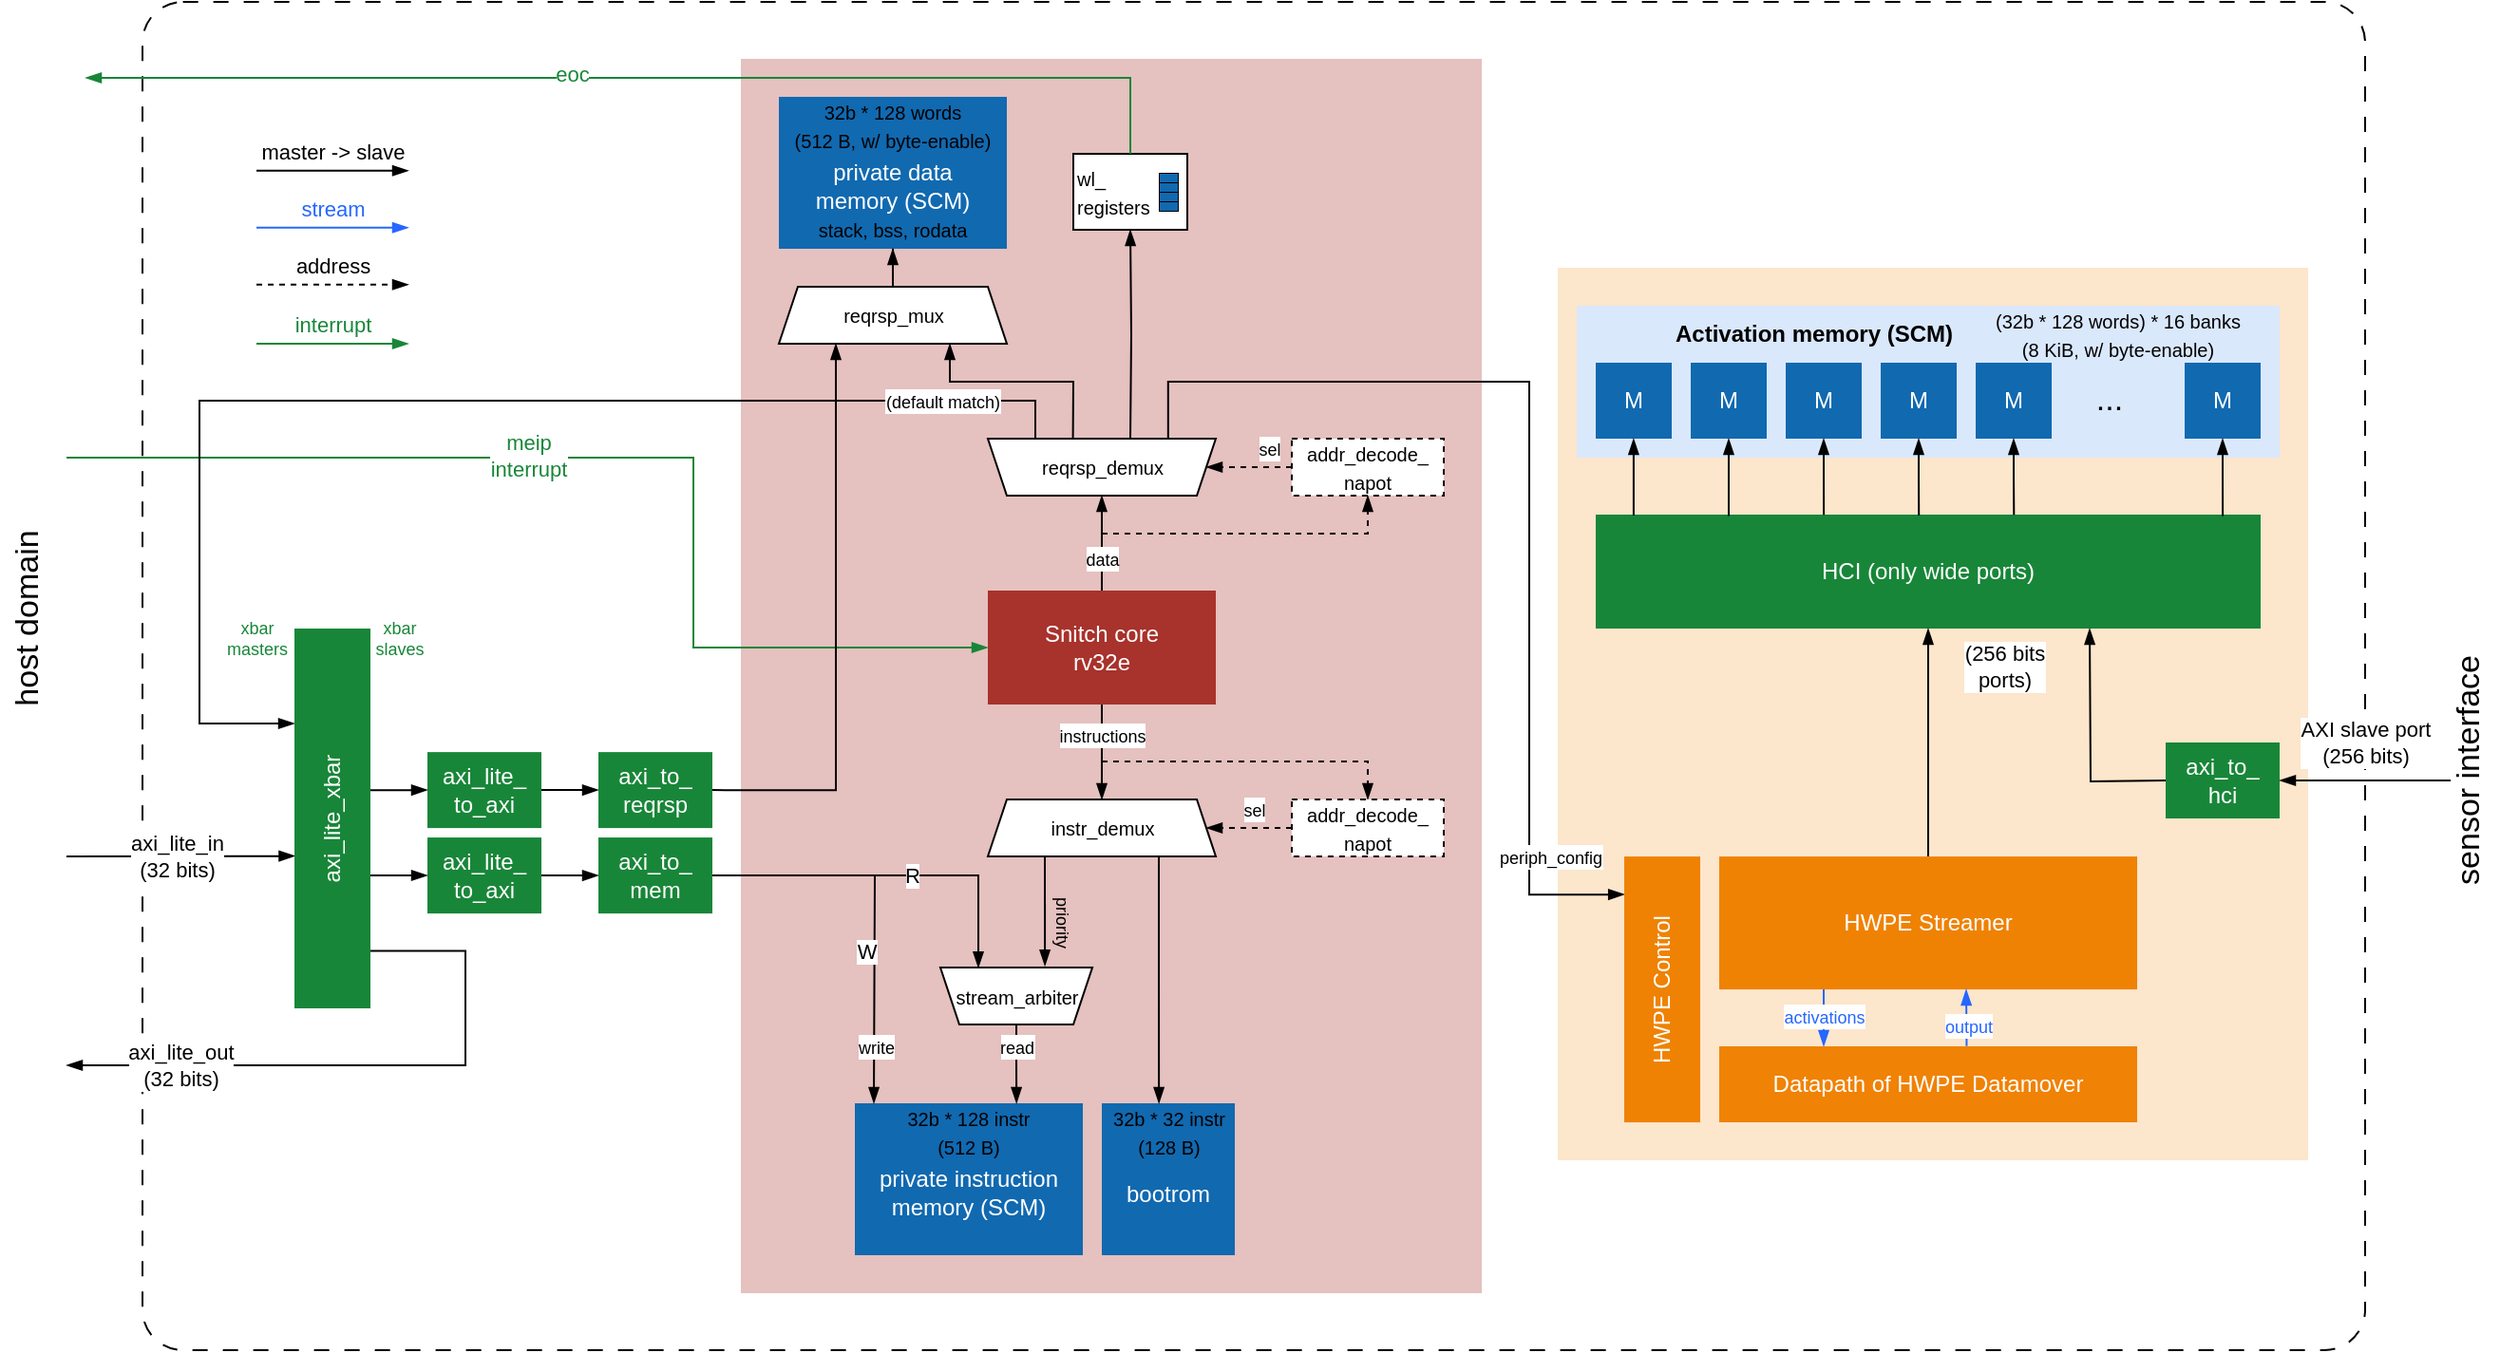 <mxfile version="28.0.4">
  <diagram name="Page-1" id="-BxDXVa0oiP0clm6px1E">
    <mxGraphModel dx="1385" dy="-248" grid="1" gridSize="10" guides="1" tooltips="1" connect="1" arrows="1" fold="1" page="1" pageScale="1.4" pageWidth="1200" pageHeight="800" math="0" shadow="0">
      <root>
        <mxCell id="0" />
        <mxCell id="1" parent="0" />
        <mxCell id="RkqrWDkWFJJF96g4KE5B-1" value="" style="rounded=1;whiteSpace=wrap;html=1;fillColor=none;arcSize=3;dashed=1;dashPattern=8 8;strokeColor=default;" parent="1" vertex="1">
          <mxGeometry x="240" y="1190" width="1170" height="710" as="geometry" />
        </mxCell>
        <mxCell id="RkqrWDkWFJJF96g4KE5B-2" value="" style="rounded=0;whiteSpace=wrap;html=1;fillColor=light-dark(#ef8203, #AB5300);strokeColor=none;fontColor=light-dark(#2567ff, #ededed);fillOpacity=20;" parent="1" vertex="1">
          <mxGeometry x="985" y="1330" width="395" height="470" as="geometry" />
        </mxCell>
        <mxCell id="RkqrWDkWFJJF96g4KE5B-3" value="" style="rounded=0;whiteSpace=wrap;html=1;strokeColor=none;fillColor=light-dark(#a8322c, #512d2b);fillOpacity=30;" parent="1" vertex="1">
          <mxGeometry x="555" y="1220" width="390" height="650" as="geometry" />
        </mxCell>
        <mxCell id="RkqrWDkWFJJF96g4KE5B-4" value="" style="rounded=0;whiteSpace=wrap;html=1;shadow=0;strokeColor=none;fillColor=#dae8fc;" parent="1" vertex="1">
          <mxGeometry x="995" y="1350" width="370" height="80" as="geometry" />
        </mxCell>
        <mxCell id="RkqrWDkWFJJF96g4KE5B-5" value="&lt;div&gt;&lt;span style=&quot;background-color: transparent; color: light-dark(rgb(255, 255, 255), rgb(18, 18, 18));&quot;&gt;HCI (only wide ports)&lt;/span&gt;&lt;/div&gt;" style="rounded=0;whiteSpace=wrap;html=1;points=[[0,0,0,0,0],[0,0.25,0,0,0],[0,0.5,0,0,0],[0,0.75,0,0,0],[0,1,0,0,0],[0.06,0,0,0,0],[0.06,1,0,0,0],[0.13,0,0,0,0],[0.13,1,0,0,0],[0.19,0,0,0,0],[0.19,1,0,0,0],[0.25,0,0,0,0],[0.25,1,0,0,0],[0.31,0,0,0,0],[0.31,1,0,0,0],[0.38,0,0,0,0],[0.38,1,0,0,0],[0.44,0,0,0,0],[0.44,1,0,0,0],[0.5,0,0,0,0],[0.5,1,0,0,0],[0.56,0,0,0,0],[0.56,1,0,0,0],[0.63,0,0,0,0],[0.63,1,0,0,0],[0.69,0,0,0,0],[0.69,1,0,0,0],[0.75,0,0,0,0],[0.75,1,0,0,0],[0.81,0,0,0,0],[0.81,1,0,0,0],[0.88,0,0,0,0],[0.88,1,0,0,0],[0.94,0,0,0,0],[0.94,1,0,0,0],[1,0,0,0,0],[1,0.25,0,0,0],[1,0.5,0,0,0],[1,0.75,0,0,0],[1,1,0,0,0]];fillColor=#188638;strokeColor=none;fontColor=#ffffff;fontStyle=0;fontSize=12;fontFamily=Helvetica;" parent="1" vertex="1">
          <mxGeometry x="1005" y="1460" width="350" height="60" as="geometry" />
        </mxCell>
        <mxCell id="RkqrWDkWFJJF96g4KE5B-6" value="M" style="rounded=0;whiteSpace=wrap;html=1;fillColor=#1169b0;strokeColor=none;fontColor=#ffffff;" parent="1" vertex="1">
          <mxGeometry x="1005" y="1380" width="40" height="40" as="geometry" />
        </mxCell>
        <mxCell id="RkqrWDkWFJJF96g4KE5B-7" style="edgeStyle=orthogonalEdgeStyle;rounded=0;orthogonalLoop=1;jettySize=auto;html=1;startArrow=blockThin;startFill=1;endArrow=none;entryX=0.057;entryY=0.006;entryDx=0;entryDy=0;entryPerimeter=0;" parent="1" source="RkqrWDkWFJJF96g4KE5B-6" target="RkqrWDkWFJJF96g4KE5B-5" edge="1">
          <mxGeometry relative="1" as="geometry">
            <mxPoint x="1024.9" y="1465" as="sourcePoint" />
            <mxPoint x="1035" y="1490" as="targetPoint" />
          </mxGeometry>
        </mxCell>
        <mxCell id="RkqrWDkWFJJF96g4KE5B-8" value="&lt;font style=&quot;font-size: 17px;&quot;&gt;...&lt;/font&gt;" style="text;html=1;align=center;verticalAlign=middle;resizable=0;points=[];autosize=1;strokeColor=none;fillColor=none;strokeWidth=1;" parent="1" vertex="1">
          <mxGeometry x="1255" y="1385" width="40" height="30" as="geometry" />
        </mxCell>
        <mxCell id="RkqrWDkWFJJF96g4KE5B-9" value="M" style="rounded=0;whiteSpace=wrap;html=1;fillColor=#1169b0;strokeColor=none;fontColor=#ffffff;" parent="1" vertex="1">
          <mxGeometry x="1055" y="1380" width="40" height="40" as="geometry" />
        </mxCell>
        <mxCell id="RkqrWDkWFJJF96g4KE5B-10" style="edgeStyle=orthogonalEdgeStyle;rounded=0;orthogonalLoop=1;jettySize=auto;html=1;startArrow=blockThin;startFill=1;endArrow=none;entryX=0.2;entryY=0.012;entryDx=0;entryDy=0;entryPerimeter=0;exitX=0.5;exitY=1;exitDx=0;exitDy=0;" parent="1" source="RkqrWDkWFJJF96g4KE5B-9" target="RkqrWDkWFJJF96g4KE5B-5" edge="1">
          <mxGeometry relative="1" as="geometry">
            <mxPoint x="1095" y="1480" as="sourcePoint" />
            <mxPoint x="1075" y="1500" as="targetPoint" />
          </mxGeometry>
        </mxCell>
        <mxCell id="RkqrWDkWFJJF96g4KE5B-11" value="M" style="rounded=0;whiteSpace=wrap;html=1;fillColor=#1169b0;strokeColor=none;fontColor=#ffffff;" parent="1" vertex="1">
          <mxGeometry x="1105" y="1380" width="40" height="40" as="geometry" />
        </mxCell>
        <mxCell id="RkqrWDkWFJJF96g4KE5B-12" style="edgeStyle=orthogonalEdgeStyle;rounded=0;orthogonalLoop=1;jettySize=auto;html=1;startArrow=blockThin;startFill=1;endArrow=none;entryX=0.343;entryY=0.003;entryDx=0;entryDy=0;entryPerimeter=0;" parent="1" source="RkqrWDkWFJJF96g4KE5B-11" target="RkqrWDkWFJJF96g4KE5B-5" edge="1">
          <mxGeometry relative="1" as="geometry">
            <mxPoint x="1124.9" y="1465" as="sourcePoint" />
            <mxPoint x="1125" y="1500" as="targetPoint" />
          </mxGeometry>
        </mxCell>
        <mxCell id="RkqrWDkWFJJF96g4KE5B-13" value="M" style="rounded=0;whiteSpace=wrap;html=1;fillColor=#1169b0;strokeColor=none;fontColor=#ffffff;" parent="1" vertex="1">
          <mxGeometry x="1155" y="1380" width="40" height="40" as="geometry" />
        </mxCell>
        <mxCell id="RkqrWDkWFJJF96g4KE5B-14" style="edgeStyle=orthogonalEdgeStyle;rounded=0;orthogonalLoop=1;jettySize=auto;html=1;startArrow=blockThin;startFill=1;endArrow=none;exitX=0.5;exitY=1;exitDx=0;exitDy=0;entryX=0.486;entryY=0.006;entryDx=0;entryDy=0;entryPerimeter=0;" parent="1" source="RkqrWDkWFJJF96g4KE5B-13" target="RkqrWDkWFJJF96g4KE5B-5" edge="1">
          <mxGeometry relative="1" as="geometry">
            <mxPoint x="1195" y="1480" as="sourcePoint" />
            <mxPoint x="1185" y="1490" as="targetPoint" />
          </mxGeometry>
        </mxCell>
        <mxCell id="RkqrWDkWFJJF96g4KE5B-15" value="M" style="rounded=0;whiteSpace=wrap;html=1;fillColor=#1169b0;strokeColor=none;fontColor=#ffffff;" parent="1" vertex="1">
          <mxGeometry x="1205" y="1380" width="40" height="40" as="geometry" />
        </mxCell>
        <mxCell id="RkqrWDkWFJJF96g4KE5B-16" style="edgeStyle=orthogonalEdgeStyle;rounded=0;orthogonalLoop=1;jettySize=auto;html=1;startArrow=blockThin;startFill=1;endArrow=none;entryX=0.629;entryY=0.002;entryDx=0;entryDy=0;entryPerimeter=0;" parent="1" source="RkqrWDkWFJJF96g4KE5B-15" target="RkqrWDkWFJJF96g4KE5B-5" edge="1">
          <mxGeometry relative="1" as="geometry">
            <mxPoint x="1224.9" y="1465" as="sourcePoint" />
            <mxPoint x="1225" y="1500" as="targetPoint" />
          </mxGeometry>
        </mxCell>
        <mxCell id="RkqrWDkWFJJF96g4KE5B-17" value="M" style="rounded=0;whiteSpace=wrap;html=1;fillColor=#1169b0;strokeColor=none;fontColor=#ffffff;" parent="1" vertex="1">
          <mxGeometry x="1315" y="1380" width="40" height="40" as="geometry" />
        </mxCell>
        <mxCell id="RkqrWDkWFJJF96g4KE5B-18" style="edgeStyle=orthogonalEdgeStyle;rounded=0;orthogonalLoop=1;jettySize=auto;html=1;startArrow=blockThin;startFill=1;endArrow=none;entryX=0.943;entryY=0.012;entryDx=0;entryDy=0;entryPerimeter=0;" parent="1" source="RkqrWDkWFJJF96g4KE5B-17" target="RkqrWDkWFJJF96g4KE5B-5" edge="1">
          <mxGeometry relative="1" as="geometry">
            <mxPoint x="1334.9" y="1465" as="sourcePoint" />
            <mxPoint x="1335" y="1500" as="targetPoint" />
          </mxGeometry>
        </mxCell>
        <mxCell id="RkqrWDkWFJJF96g4KE5B-19" value="" style="group;fillColor=none;" parent="1" connectable="0" vertex="1">
          <mxGeometry x="685" y="1500" width="120" height="60" as="geometry" />
        </mxCell>
        <mxCell id="RkqrWDkWFJJF96g4KE5B-22" value="&lt;div&gt;Snitch core&lt;/div&gt;&lt;div&gt;rv32e&lt;/div&gt;" style="rounded=0;whiteSpace=wrap;html=1;fillColor=#a8322c;strokeColor=none;fontColor=#ffffff;" parent="RkqrWDkWFJJF96g4KE5B-19" vertex="1">
          <mxGeometry width="120" height="60" as="geometry" />
        </mxCell>
        <mxCell id="RkqrWDkWFJJF96g4KE5B-21" style="edgeStyle=orthogonalEdgeStyle;rounded=0;orthogonalLoop=1;jettySize=auto;html=1;exitX=0;exitY=0.5;exitDx=0;exitDy=0;endArrow=none;startFill=1;startArrow=blockThin;strokeColor=light-dark(#188638, #ededed);" parent="RkqrWDkWFJJF96g4KE5B-19" edge="1">
          <mxGeometry relative="1" as="geometry">
            <mxPoint x="-485" y="-70" as="targetPoint" />
            <Array as="points">
              <mxPoint x="-155" y="30" />
              <mxPoint x="-155" y="-70" />
            </Array>
            <mxPoint y="30" as="sourcePoint" />
          </mxGeometry>
        </mxCell>
        <mxCell id="RkqrWDkWFJJF96g4KE5B-23" value="" style="endArrow=blockThin;html=1;rounded=0;endFill=1;entryX=0.5;entryY=1;entryDx=0;entryDy=0;dashed=1;" parent="1" target="RkqrWDkWFJJF96g4KE5B-81" edge="1">
          <mxGeometry x="-1" y="10" width="50" height="50" relative="1" as="geometry">
            <mxPoint x="745" y="1470" as="sourcePoint" />
            <mxPoint x="605" y="1450" as="targetPoint" />
            <Array as="points">
              <mxPoint x="745" y="1470" />
              <mxPoint x="885" y="1470" />
            </Array>
            <mxPoint as="offset" />
          </mxGeometry>
        </mxCell>
        <mxCell id="RkqrWDkWFJJF96g4KE5B-24" style="edgeStyle=orthogonalEdgeStyle;rounded=0;orthogonalLoop=1;jettySize=auto;html=1;exitX=0.627;exitY=0.986;exitDx=0;exitDy=0;endArrow=blockThin;endFill=1;entryX=0.75;entryY=1;entryDx=0;entryDy=0;exitPerimeter=0;" parent="1" source="RkqrWDkWFJJF96g4KE5B-35" target="RkqrWDkWFJJF96g4KE5B-118" edge="1">
          <mxGeometry relative="1" as="geometry">
            <mxPoint x="635" y="1350" as="targetPoint" />
            <mxPoint x="715" y="1420" as="sourcePoint" />
            <Array as="points">
              <mxPoint x="730" y="1419" />
              <mxPoint x="730" y="1390" />
              <mxPoint x="665" y="1390" />
            </Array>
          </mxGeometry>
        </mxCell>
        <mxCell id="RkqrWDkWFJJF96g4KE5B-25" value="" style="group;fillColor=#FFFFFF;strokeColor=none;align=left;" parent="1" connectable="0" vertex="1">
          <mxGeometry x="730" y="1270" width="60" height="40" as="geometry" />
        </mxCell>
        <mxCell id="RkqrWDkWFJJF96g4KE5B-26" value="&lt;font color=&quot;#000000&quot;&gt;&lt;span style=&quot;font-size: 10px;&quot;&gt;wl_&lt;/span&gt;&lt;/font&gt;&lt;div&gt;&lt;font color=&quot;#000000&quot;&gt;&lt;span style=&quot;font-size: 10px;&quot;&gt;registers&lt;/span&gt;&lt;/font&gt;&lt;/div&gt;" style="rounded=0;whiteSpace=wrap;html=1;fillColor=#FFFFFF;strokeColor=default;fontColor=#ffffff;align=left;" parent="RkqrWDkWFJJF96g4KE5B-25" vertex="1">
          <mxGeometry width="60" height="40" as="geometry" />
        </mxCell>
        <mxCell id="RkqrWDkWFJJF96g4KE5B-27" value="" style="group;spacing=2;strokeWidth=0.5;fillColor=#1169B0;" parent="RkqrWDkWFJJF96g4KE5B-25" vertex="1" connectable="0">
          <mxGeometry x="45" y="10" width="10" height="20" as="geometry" />
        </mxCell>
        <mxCell id="RkqrWDkWFJJF96g4KE5B-28" value="" style="rounded=0;whiteSpace=wrap;html=1;spacing=2;strokeWidth=0.5;fillColor=#1169B0;" parent="RkqrWDkWFJJF96g4KE5B-27" vertex="1">
          <mxGeometry width="10" height="5" as="geometry" />
        </mxCell>
        <mxCell id="RkqrWDkWFJJF96g4KE5B-29" value="" style="rounded=0;whiteSpace=wrap;html=1;spacing=2;strokeWidth=0.5;fillColor=#1169B0;" parent="RkqrWDkWFJJF96g4KE5B-27" vertex="1">
          <mxGeometry y="5" width="10" height="5" as="geometry" />
        </mxCell>
        <mxCell id="RkqrWDkWFJJF96g4KE5B-30" value="" style="rounded=0;whiteSpace=wrap;html=1;spacing=2;strokeWidth=0.5;fillColor=#1169B0;" parent="RkqrWDkWFJJF96g4KE5B-27" vertex="1">
          <mxGeometry y="10" width="10" height="5" as="geometry" />
        </mxCell>
        <mxCell id="RkqrWDkWFJJF96g4KE5B-31" value="" style="rounded=0;whiteSpace=wrap;html=1;spacing=2;strokeWidth=0.5;fillColor=#1169B0;" parent="RkqrWDkWFJJF96g4KE5B-27" vertex="1">
          <mxGeometry y="15" width="10" height="5" as="geometry" />
        </mxCell>
        <mxCell id="RkqrWDkWFJJF96g4KE5B-32" style="edgeStyle=orthogonalEdgeStyle;rounded=0;orthogonalLoop=1;jettySize=auto;html=1;entryX=0.5;entryY=1;entryDx=0;entryDy=0;endArrow=blockThin;endFill=1;" parent="1" target="RkqrWDkWFJJF96g4KE5B-26" edge="1">
          <mxGeometry relative="1" as="geometry">
            <mxPoint x="760" y="1420.0" as="sourcePoint" />
          </mxGeometry>
        </mxCell>
        <mxCell id="RkqrWDkWFJJF96g4KE5B-33" style="edgeStyle=orthogonalEdgeStyle;rounded=0;orthogonalLoop=1;jettySize=auto;html=1;exitX=0.209;exitY=0.998;exitDx=0;exitDy=0;entryX=0.857;entryY=0.002;entryDx=0;entryDy=0;endArrow=blockThin;endFill=1;entryPerimeter=0;exitPerimeter=0;" parent="1" source="RkqrWDkWFJJF96g4KE5B-35" target="RkqrWDkWFJJF96g4KE5B-94" edge="1">
          <mxGeometry relative="1" as="geometry">
            <mxPoint x="1115" y="1500" as="targetPoint" />
            <Array as="points">
              <mxPoint x="780" y="1390" />
              <mxPoint x="970" y="1390" />
              <mxPoint x="970" y="1660" />
            </Array>
          </mxGeometry>
        </mxCell>
        <mxCell id="RkqrWDkWFJJF96g4KE5B-34" value="&lt;font style=&quot;font-size: 9px;&quot;&gt;periph_config&lt;/font&gt;" style="edgeLabel;html=1;align=center;verticalAlign=middle;resizable=0;points=[];" parent="RkqrWDkWFJJF96g4KE5B-33" vertex="1" connectable="0">
          <mxGeometry x="0.862" y="1" relative="1" as="geometry">
            <mxPoint x="-2" y="-19" as="offset" />
          </mxGeometry>
        </mxCell>
        <mxCell id="MsWEiLdA7TY0gDuuHCdy-5" style="edgeStyle=orthogonalEdgeStyle;rounded=0;orthogonalLoop=1;jettySize=auto;html=1;exitX=0.75;exitY=1;exitDx=0;exitDy=0;entryX=0.75;entryY=0;entryDx=0;entryDy=0;entryPerimeter=0;endArrow=blockThin;endFill=1;" parent="1" source="RkqrWDkWFJJF96g4KE5B-35" target="RkqrWDkWFJJF96g4KE5B-49" edge="1">
          <mxGeometry relative="1" as="geometry">
            <Array as="points">
              <mxPoint x="710" y="1420" />
              <mxPoint x="710" y="1400" />
              <mxPoint x="270" y="1400" />
              <mxPoint x="270" y="1570" />
            </Array>
          </mxGeometry>
        </mxCell>
        <mxCell id="MsWEiLdA7TY0gDuuHCdy-7" value="&lt;font style=&quot;font-size: 9px;&quot;&gt;(default match)&lt;/font&gt;" style="edgeLabel;html=1;align=center;verticalAlign=middle;resizable=0;points=[];" parent="MsWEiLdA7TY0gDuuHCdy-5" vertex="1" connectable="0">
          <mxGeometry x="-0.373" relative="1" as="geometry">
            <mxPoint x="140" as="offset" />
          </mxGeometry>
        </mxCell>
        <mxCell id="RkqrWDkWFJJF96g4KE5B-35" value="" style="shape=trapezoid;perimeter=trapezoidPerimeter;whiteSpace=wrap;html=1;fixedSize=1;size=10;rotation=-180;" parent="1" vertex="1">
          <mxGeometry x="685" y="1420" width="120" height="30" as="geometry" />
        </mxCell>
        <mxCell id="RkqrWDkWFJJF96g4KE5B-36" value="&lt;div style=&quot;line-height: 60%;&quot;&gt;&lt;font style=&quot;font-size: 10px;&quot;&gt;reqrsp_demux&lt;/font&gt;&lt;/div&gt;" style="text;html=1;align=center;verticalAlign=middle;resizable=0;points=[];autosize=1;strokeColor=none;fillColor=none;" parent="1" vertex="1">
          <mxGeometry x="700" y="1425" width="90" height="20" as="geometry" />
        </mxCell>
        <mxCell id="RkqrWDkWFJJF96g4KE5B-37" value="" style="endArrow=blockThin;html=1;rounded=0;endFill=1;entryX=0.5;entryY=0;entryDx=0;entryDy=0;dashed=1;" parent="1" edge="1">
          <mxGeometry width="50" height="50" relative="1" as="geometry">
            <mxPoint x="745" y="1590" as="sourcePoint" />
            <mxPoint x="885" y="1610" as="targetPoint" />
            <Array as="points">
              <mxPoint x="885" y="1590" />
            </Array>
          </mxGeometry>
        </mxCell>
        <mxCell id="RkqrWDkWFJJF96g4KE5B-38" value="" style="shape=trapezoid;perimeter=trapezoidPerimeter;whiteSpace=wrap;html=1;fixedSize=1;size=10;rotation=0;" parent="1" vertex="1">
          <mxGeometry x="685" y="1610" width="120" height="30" as="geometry" />
        </mxCell>
        <mxCell id="RkqrWDkWFJJF96g4KE5B-39" value="&lt;div style=&quot;line-height: 60%;&quot;&gt;&lt;font style=&quot;font-size: 10px;&quot;&gt;instr_demux&lt;/font&gt;&lt;/div&gt;" style="text;html=1;align=center;verticalAlign=middle;resizable=0;points=[];autosize=1;strokeColor=none;fillColor=none;" parent="1" vertex="1">
          <mxGeometry x="705" y="1615" width="80" height="20" as="geometry" />
        </mxCell>
        <mxCell id="RkqrWDkWFJJF96g4KE5B-40" style="edgeStyle=orthogonalEdgeStyle;rounded=0;orthogonalLoop=1;jettySize=auto;html=1;endArrow=blockThin;endFill=1;entryX=0.5;entryY=0;entryDx=0;entryDy=0;" parent="1" source="RkqrWDkWFJJF96g4KE5B-22" target="RkqrWDkWFJJF96g4KE5B-38" edge="1">
          <mxGeometry relative="1" as="geometry">
            <mxPoint x="745" y="1600" as="targetPoint" />
          </mxGeometry>
        </mxCell>
        <mxCell id="RkqrWDkWFJJF96g4KE5B-41" value="&lt;font style=&quot;font-size: 9px;&quot;&gt;instructions&lt;/font&gt;" style="edgeLabel;html=1;align=center;verticalAlign=middle;resizable=0;points=[];" parent="RkqrWDkWFJJF96g4KE5B-40" vertex="1" connectable="0">
          <mxGeometry x="0.114" relative="1" as="geometry">
            <mxPoint y="-12" as="offset" />
          </mxGeometry>
        </mxCell>
        <mxCell id="RkqrWDkWFJJF96g4KE5B-42" value="&lt;b&gt;Activation memory (SCM)&lt;/b&gt;" style="text;html=1;align=center;verticalAlign=middle;whiteSpace=wrap;rounded=0;" parent="1" vertex="1">
          <mxGeometry x="995" y="1350" width="250" height="30" as="geometry" />
        </mxCell>
        <mxCell id="RkqrWDkWFJJF96g4KE5B-43" value="" style="group" parent="1" vertex="1" connectable="0">
          <mxGeometry x="735" y="1780" width="90" height="70" as="geometry" />
        </mxCell>
        <mxCell id="RkqrWDkWFJJF96g4KE5B-44" value="&lt;br&gt;bootrom" style="rounded=0;whiteSpace=wrap;html=1;fillColor=#1169b0;strokeColor=none;fontColor=#ffffff;" parent="RkqrWDkWFJJF96g4KE5B-43" vertex="1">
          <mxGeometry x="10" y="-10" width="70" height="80" as="geometry" />
        </mxCell>
        <mxCell id="RkqrWDkWFJJF96g4KE5B-45" value="&lt;div&gt;&lt;br&gt;&lt;/div&gt;private instruction memory (SCM)" style="rounded=0;whiteSpace=wrap;html=1;fillColor=#1169b0;strokeColor=none;fontColor=#ffffff;" parent="1" vertex="1">
          <mxGeometry x="615" y="1770" width="120" height="80" as="geometry" />
        </mxCell>
        <mxCell id="RkqrWDkWFJJF96g4KE5B-46" style="edgeStyle=orthogonalEdgeStyle;rounded=0;orthogonalLoop=1;jettySize=auto;html=1;exitX=0.151;exitY=0.991;exitDx=0;exitDy=0;exitPerimeter=0;endArrow=blockThin;endFill=1;" parent="1" source="RkqrWDkWFJJF96g4KE5B-49" edge="1">
          <mxGeometry relative="1" as="geometry">
            <mxPoint x="200" y="1750" as="targetPoint" />
            <Array as="points">
              <mxPoint x="410" y="1690" />
              <mxPoint x="410" y="1750" />
            </Array>
          </mxGeometry>
        </mxCell>
        <mxCell id="RkqrWDkWFJJF96g4KE5B-47" value="axi_lite_out&lt;div&gt;(32 bits)&lt;/div&gt;" style="edgeLabel;html=1;align=center;verticalAlign=middle;resizable=0;points=[];" parent="RkqrWDkWFJJF96g4KE5B-46" vertex="1" connectable="0">
          <mxGeometry x="0.8" relative="1" as="geometry">
            <mxPoint x="28" as="offset" />
          </mxGeometry>
        </mxCell>
        <mxCell id="RkqrWDkWFJJF96g4KE5B-50" value="axi_lite_&lt;div&gt;to_axi&lt;/div&gt;" style="rounded=0;whiteSpace=wrap;html=1;points=[[0,0,0,0,0],[0,0.25,0,0,0],[0,0.5,0,0,0],[0,0.75,0,0,0],[0,1,0,0,0],[0.06,0,0,0,0],[0.06,1,0,0,0],[0.13,0,0,0,0],[0.13,1,0,0,0],[0.19,0,0,0,0],[0.19,1,0,0,0],[0.25,0,0,0,0],[0.25,1,0,0,0],[0.31,0,0,0,0],[0.31,1,0,0,0],[0.38,0,0,0,0],[0.38,1,0,0,0],[0.44,0,0,0,0],[0.44,1,0,0,0],[0.5,0,0,0,0],[0.5,1,0,0,0],[0.56,0,0,0,0],[0.56,1,0,0,0],[0.63,0,0,0,0],[0.63,1,0,0,0],[0.69,0,0,0,0],[0.69,1,0,0,0],[0.75,0,0,0,0],[0.75,1,0,0,0],[0.81,0,0,0,0],[0.81,1,0,0,0],[0.88,0,0,0,0],[0.88,1,0,0,0],[0.94,0,0,0,0],[0.94,1,0,0,0],[1,0,0,0,0],[1,0.25,0,0,0],[1,0.5,0,0,0],[1,0.75,0,0,0],[1,1,0,0,0]];fillColor=#188638;strokeColor=none;fontColor=#ffffff;fontStyle=0;fontSize=12;fontFamily=Helvetica;rotation=0;gradientColor=none;glass=0;absoluteArcSize=0;noLabel=0;container=0;fixDash=0;treeFolding=0;" parent="1" vertex="1">
          <mxGeometry x="390" y="1630.04" width="60" height="40" as="geometry" />
        </mxCell>
        <mxCell id="RkqrWDkWFJJF96g4KE5B-51" style="edgeStyle=orthogonalEdgeStyle;rounded=0;orthogonalLoop=1;jettySize=auto;html=1;exitX=1;exitY=0.5;exitDx=0;exitDy=0;exitPerimeter=0;entryX=0.25;entryY=0;entryDx=0;entryDy=0;endArrow=blockThin;endFill=1;" parent="1" source="RkqrWDkWFJJF96g4KE5B-54" edge="1">
          <mxGeometry relative="1" as="geometry">
            <mxPoint x="625" y="1770" as="targetPoint" />
          </mxGeometry>
        </mxCell>
        <mxCell id="RkqrWDkWFJJF96g4KE5B-52" value="&lt;font style=&quot;font-size: 9px;&quot;&gt;write&lt;/font&gt;" style="edgeLabel;html=1;align=center;verticalAlign=middle;resizable=0;points=[];" parent="RkqrWDkWFJJF96g4KE5B-51" vertex="1" connectable="0">
          <mxGeometry x="0.298" y="1" relative="1" as="geometry">
            <mxPoint x="-1" y="42" as="offset" />
          </mxGeometry>
        </mxCell>
        <mxCell id="RkqrWDkWFJJF96g4KE5B-53" value="W" style="edgeLabel;html=1;align=center;verticalAlign=middle;resizable=0;points=[];" parent="RkqrWDkWFJJF96g4KE5B-51" vertex="1" connectable="0">
          <mxGeometry x="-0.306" relative="1" as="geometry">
            <mxPoint x="9" y="40" as="offset" />
          </mxGeometry>
        </mxCell>
        <mxCell id="RkqrWDkWFJJF96g4KE5B-54" value="axi_to_&lt;div&gt;mem&lt;/div&gt;" style="rounded=0;whiteSpace=wrap;html=1;points=[[0,0,0,0,0],[0,0.25,0,0,0],[0,0.5,0,0,0],[0,0.75,0,0,0],[0,1,0,0,0],[0.06,0,0,0,0],[0.06,1,0,0,0],[0.13,0,0,0,0],[0.13,1,0,0,0],[0.19,0,0,0,0],[0.19,1,0,0,0],[0.25,0,0,0,0],[0.25,1,0,0,0],[0.31,0,0,0,0],[0.31,1,0,0,0],[0.38,0,0,0,0],[0.38,1,0,0,0],[0.44,0,0,0,0],[0.44,1,0,0,0],[0.5,0,0,0,0],[0.5,1,0,0,0],[0.56,0,0,0,0],[0.56,1,0,0,0],[0.63,0,0,0,0],[0.63,1,0,0,0],[0.69,0,0,0,0],[0.69,1,0,0,0],[0.75,0,0,0,0],[0.75,1,0,0,0],[0.81,0,0,0,0],[0.81,1,0,0,0],[0.88,0,0,0,0],[0.88,1,0,0,0],[0.94,0,0,0,0],[0.94,1,0,0,0],[1,0,0,0,0],[1,0.25,0,0,0],[1,0.5,0,0,0],[1,0.75,0,0,0],[1,1,0,0,0]];fillColor=#188638;strokeColor=none;fontColor=#ffffff;fontStyle=0;fontSize=12;fontFamily=Helvetica;rotation=0;gradientColor=none;glass=0;absoluteArcSize=0;noLabel=0;container=0;fixDash=0;treeFolding=0;" parent="1" vertex="1">
          <mxGeometry x="480" y="1630.04" width="60" height="40" as="geometry" />
        </mxCell>
        <mxCell id="RkqrWDkWFJJF96g4KE5B-55" style="edgeStyle=orthogonalEdgeStyle;rounded=0;orthogonalLoop=1;jettySize=auto;html=1;exitX=1;exitY=0.5;exitDx=0;exitDy=0;exitPerimeter=0;entryX=0;entryY=0.5;entryDx=0;entryDy=0;entryPerimeter=0;endArrow=blockThin;endFill=1;" parent="1" source="RkqrWDkWFJJF96g4KE5B-50" target="RkqrWDkWFJJF96g4KE5B-54" edge="1">
          <mxGeometry relative="1" as="geometry" />
        </mxCell>
        <mxCell id="RkqrWDkWFJJF96g4KE5B-56" style="edgeStyle=orthogonalEdgeStyle;rounded=0;orthogonalLoop=1;jettySize=auto;html=1;exitX=0;exitY=0.5;exitDx=0;exitDy=0;exitPerimeter=0;startArrow=blockThin;startFill=1;endArrow=none;entryX=0.349;entryY=0.981;entryDx=0;entryDy=0;entryPerimeter=0;" parent="1" source="RkqrWDkWFJJF96g4KE5B-50" target="RkqrWDkWFJJF96g4KE5B-49" edge="1">
          <mxGeometry relative="1" as="geometry">
            <mxPoint x="340.12" y="1650.04" as="targetPoint" />
          </mxGeometry>
        </mxCell>
        <mxCell id="RkqrWDkWFJJF96g4KE5B-57" value="" style="endArrow=blockThin;html=1;rounded=0;entryX=0.401;entryY=0.006;entryDx=0;entryDy=0;entryPerimeter=0;endFill=1;" parent="1" target="RkqrWDkWFJJF96g4KE5B-49" edge="1">
          <mxGeometry width="50" height="50" relative="1" as="geometry">
            <mxPoint x="200" y="1640" as="sourcePoint" />
            <mxPoint x="320" y="1600" as="targetPoint" />
          </mxGeometry>
        </mxCell>
        <mxCell id="RkqrWDkWFJJF96g4KE5B-58" value="axi_lite_in&lt;div&gt;(32 bits)&lt;/div&gt;" style="edgeLabel;html=1;align=center;verticalAlign=middle;resizable=0;points=[];" parent="RkqrWDkWFJJF96g4KE5B-57" vertex="1" connectable="0">
          <mxGeometry x="0.626" relative="1" as="geometry">
            <mxPoint x="-40" as="offset" />
          </mxGeometry>
        </mxCell>
        <mxCell id="RkqrWDkWFJJF96g4KE5B-59" value="xbar&lt;div&gt;masters&lt;/div&gt;" style="text;html=1;align=center;verticalAlign=middle;resizable=0;points=[];autosize=1;strokeColor=none;fillColor=none;rotation=0;fontSize=9;fontColor=#188638;" parent="1" vertex="1">
          <mxGeometry x="270" y="1510" width="60" height="30" as="geometry" />
        </mxCell>
        <mxCell id="RkqrWDkWFJJF96g4KE5B-60" value="xbar&lt;div&gt;slaves&lt;/div&gt;" style="text;html=1;align=center;verticalAlign=middle;resizable=0;points=[];autosize=1;strokeColor=none;fillColor=none;rotation=0;fontSize=9;fontColor=#188638;" parent="1" vertex="1">
          <mxGeometry x="350" y="1510" width="50" height="30" as="geometry" />
        </mxCell>
        <mxCell id="RkqrWDkWFJJF96g4KE5B-61" value="" style="shape=trapezoid;perimeter=trapezoidPerimeter;whiteSpace=wrap;html=1;fixedSize=1;size=10;rotation=-180;" parent="1" vertex="1">
          <mxGeometry x="660" y="1698.56" width="80" height="30" as="geometry" />
        </mxCell>
        <mxCell id="RkqrWDkWFJJF96g4KE5B-62" value="&lt;div style=&quot;line-height: 60%;&quot;&gt;&lt;font style=&quot;font-size: 10px;&quot;&gt;stream_arbiter&lt;/font&gt;&lt;/div&gt;" style="text;html=1;align=center;verticalAlign=middle;resizable=0;points=[];autosize=1;strokeColor=none;fillColor=none;" parent="1" vertex="1">
          <mxGeometry x="655" y="1703.56" width="90" height="20" as="geometry" />
        </mxCell>
        <mxCell id="RkqrWDkWFJJF96g4KE5B-63" style="edgeStyle=orthogonalEdgeStyle;rounded=0;orthogonalLoop=1;jettySize=auto;html=1;endArrow=blockThin;endFill=1;entryX=0.584;entryY=0.018;entryDx=0;entryDy=0;entryPerimeter=0;" parent="1" source="RkqrWDkWFJJF96g4KE5B-61" edge="1">
          <mxGeometry relative="1" as="geometry">
            <mxPoint x="700.08" y="1770" as="targetPoint" />
          </mxGeometry>
        </mxCell>
        <mxCell id="RkqrWDkWFJJF96g4KE5B-64" value="&lt;font style=&quot;font-size: 9px;&quot;&gt;read&lt;/font&gt;" style="edgeLabel;html=1;align=center;verticalAlign=middle;resizable=0;points=[];" parent="RkqrWDkWFJJF96g4KE5B-63" vertex="1" connectable="0">
          <mxGeometry x="-0.23" relative="1" as="geometry">
            <mxPoint y="-5" as="offset" />
          </mxGeometry>
        </mxCell>
        <mxCell id="RkqrWDkWFJJF96g4KE5B-65" value="&lt;font style=&quot;font-size: 10px;&quot;&gt;32b * 32 instr&lt;br&gt;(128 B)&lt;/font&gt;" style="text;html=1;align=center;verticalAlign=middle;whiteSpace=wrap;rounded=0;" parent="1" vertex="1">
          <mxGeometry x="747.5" y="1770" width="65" height="30" as="geometry" />
        </mxCell>
        <mxCell id="RkqrWDkWFJJF96g4KE5B-66" value="&lt;font style=&quot;font-size: 10px;&quot;&gt;32b * 128 instr&lt;br&gt;(512 B)&lt;/font&gt;" style="text;html=1;align=center;verticalAlign=middle;whiteSpace=wrap;rounded=0;" parent="1" vertex="1">
          <mxGeometry x="625" y="1770" width="100" height="30" as="geometry" />
        </mxCell>
        <mxCell id="RkqrWDkWFJJF96g4KE5B-67" value="" style="endArrow=blockThin;html=1;rounded=0;entryX=0.75;entryY=1;entryDx=0;entryDy=0;endFill=1;" parent="1" target="RkqrWDkWFJJF96g4KE5B-61" edge="1">
          <mxGeometry width="50" height="50" relative="1" as="geometry">
            <mxPoint x="625" y="1650" as="sourcePoint" />
            <mxPoint x="625" y="1640" as="targetPoint" />
            <Array as="points">
              <mxPoint x="680" y="1650" />
            </Array>
          </mxGeometry>
        </mxCell>
        <mxCell id="RkqrWDkWFJJF96g4KE5B-68" value="R" style="edgeLabel;html=1;align=center;verticalAlign=middle;resizable=0;points=[];" parent="RkqrWDkWFJJF96g4KE5B-67" vertex="1" connectable="0">
          <mxGeometry x="-0.432" y="-1" relative="1" as="geometry">
            <mxPoint x="-10" y="-1" as="offset" />
          </mxGeometry>
        </mxCell>
        <mxCell id="RkqrWDkWFJJF96g4KE5B-69" value="&lt;font style=&quot;font-size: 9px;&quot;&gt;priority&lt;/font&gt;" style="text;html=1;align=center;verticalAlign=middle;whiteSpace=wrap;rounded=0;rotation=90;" parent="1" vertex="1">
          <mxGeometry x="695" y="1670.04" width="60" height="10" as="geometry" />
        </mxCell>
        <mxCell id="RkqrWDkWFJJF96g4KE5B-70" value="&lt;div&gt;&lt;span style=&quot;background-color: transparent; color: light-dark(rgb(255, 255, 255), rgb(18, 18, 18));&quot;&gt;&lt;br&gt;private&amp;nbsp;&lt;/span&gt;&lt;span style=&quot;background-color: transparent; color: light-dark(rgb(255, 255, 255), rgb(18, 18, 18));&quot;&gt;data&lt;/span&gt;&lt;/div&gt;&lt;div&gt;&lt;span style=&quot;background-color: transparent; color: light-dark(rgb(255, 255, 255), rgb(18, 18, 18));&quot;&gt;memory (SCM)&lt;/span&gt;&lt;/div&gt;" style="rounded=0;whiteSpace=wrap;html=1;fillColor=#1169b0;strokeColor=none;fontColor=#ffffff;" parent="1" vertex="1">
          <mxGeometry x="575" y="1240" width="120" height="80" as="geometry" />
        </mxCell>
        <mxCell id="RkqrWDkWFJJF96g4KE5B-71" value="&lt;span style=&quot;font-size: 10px;&quot;&gt;stack, bss, rodata&lt;/span&gt;" style="text;html=1;align=center;verticalAlign=middle;whiteSpace=wrap;rounded=0;" parent="1" vertex="1">
          <mxGeometry x="585" y="1300" width="100" height="20" as="geometry" />
        </mxCell>
        <mxCell id="RkqrWDkWFJJF96g4KE5B-72" style="edgeStyle=orthogonalEdgeStyle;rounded=0;orthogonalLoop=1;jettySize=auto;html=1;exitX=0.25;exitY=1;exitDx=0;exitDy=0;entryX=0.312;entryY=1.031;entryDx=0;entryDy=0;entryPerimeter=0;endArrow=blockThin;endFill=1;" parent="1" source="RkqrWDkWFJJF96g4KE5B-38" target="RkqrWDkWFJJF96g4KE5B-61" edge="1">
          <mxGeometry relative="1" as="geometry" />
        </mxCell>
        <mxCell id="RkqrWDkWFJJF96g4KE5B-73" style="edgeStyle=orthogonalEdgeStyle;rounded=0;orthogonalLoop=1;jettySize=auto;html=1;exitX=0.75;exitY=1;exitDx=0;exitDy=0;entryX=0.424;entryY=0;entryDx=0;entryDy=0;entryPerimeter=0;endArrow=blockThin;endFill=1;" parent="1" source="RkqrWDkWFJJF96g4KE5B-38" target="RkqrWDkWFJJF96g4KE5B-65" edge="1">
          <mxGeometry relative="1" as="geometry" />
        </mxCell>
        <mxCell id="RkqrWDkWFJJF96g4KE5B-74" value="" style="endArrow=blockThin;html=1;rounded=0;entryX=0.5;entryY=0;entryDx=0;entryDy=0;endFill=1;exitX=0.5;exitY=0;exitDx=0;exitDy=0;" parent="1" source="RkqrWDkWFJJF96g4KE5B-22" target="RkqrWDkWFJJF96g4KE5B-35" edge="1">
          <mxGeometry width="50" height="50" relative="1" as="geometry">
            <mxPoint x="745" y="1470" as="sourcePoint" />
            <mxPoint x="785" y="1430" as="targetPoint" />
          </mxGeometry>
        </mxCell>
        <mxCell id="RkqrWDkWFJJF96g4KE5B-75" value="&lt;font style=&quot;font-size: 9px;&quot;&gt;data&lt;/font&gt;" style="edgeLabel;html=1;align=center;verticalAlign=middle;resizable=0;points=[];" parent="RkqrWDkWFJJF96g4KE5B-74" vertex="1" connectable="0">
          <mxGeometry x="-0.295" relative="1" as="geometry">
            <mxPoint as="offset" />
          </mxGeometry>
        </mxCell>
        <mxCell id="RkqrWDkWFJJF96g4KE5B-76" style="edgeStyle=orthogonalEdgeStyle;rounded=0;orthogonalLoop=1;jettySize=auto;html=1;entryX=1;entryY=0.5;entryDx=0;entryDy=0;endArrow=blockThin;endFill=1;dashed=1;" parent="1" source="RkqrWDkWFJJF96g4KE5B-78" target="RkqrWDkWFJJF96g4KE5B-38" edge="1">
          <mxGeometry relative="1" as="geometry" />
        </mxCell>
        <mxCell id="RkqrWDkWFJJF96g4KE5B-77" value="&lt;font style=&quot;font-size: 9px;&quot;&gt;sel&lt;/font&gt;" style="edgeLabel;html=1;align=center;verticalAlign=middle;resizable=0;points=[];" parent="RkqrWDkWFJJF96g4KE5B-76" vertex="1" connectable="0">
          <mxGeometry x="-0.156" relative="1" as="geometry">
            <mxPoint x="-1" y="-10" as="offset" />
          </mxGeometry>
        </mxCell>
        <mxCell id="RkqrWDkWFJJF96g4KE5B-78" value="&lt;font style=&quot;font-size: 10px;&quot;&gt;addr_decode_&lt;br&gt;napot&lt;/font&gt;" style="rounded=0;whiteSpace=wrap;html=1;dashed=1;" parent="1" vertex="1">
          <mxGeometry x="845" y="1610.04" width="80" height="29.96" as="geometry" />
        </mxCell>
        <mxCell id="RkqrWDkWFJJF96g4KE5B-79" style="edgeStyle=orthogonalEdgeStyle;rounded=0;orthogonalLoop=1;jettySize=auto;html=1;endArrow=blockThin;endFill=1;dashed=1;" parent="1" source="RkqrWDkWFJJF96g4KE5B-81" target="RkqrWDkWFJJF96g4KE5B-35" edge="1">
          <mxGeometry relative="1" as="geometry" />
        </mxCell>
        <mxCell id="RkqrWDkWFJJF96g4KE5B-80" value="&lt;font style=&quot;font-size: 9px;&quot;&gt;sel&lt;/font&gt;" style="edgeLabel;html=1;align=center;verticalAlign=middle;resizable=0;points=[];" parent="RkqrWDkWFJJF96g4KE5B-79" vertex="1" connectable="0">
          <mxGeometry x="-0.269" relative="1" as="geometry">
            <mxPoint x="4" y="-10" as="offset" />
          </mxGeometry>
        </mxCell>
        <mxCell id="RkqrWDkWFJJF96g4KE5B-81" value="&lt;font style=&quot;font-size: 10px;&quot;&gt;addr_decode_&lt;br&gt;napot&lt;/font&gt;" style="rounded=0;whiteSpace=wrap;html=1;dashed=1;" parent="1" vertex="1">
          <mxGeometry x="845" y="1420" width="80" height="29.96" as="geometry" />
        </mxCell>
        <mxCell id="RkqrWDkWFJJF96g4KE5B-82" style="edgeStyle=orthogonalEdgeStyle;rounded=0;orthogonalLoop=1;jettySize=auto;html=1;exitX=0.25;exitY=1;exitDx=0;exitDy=0;endArrow=blockThin;endFill=1;entryX=0.25;entryY=0;entryDx=0;entryDy=0;strokeColor=light-dark(#2567ff, #ededed);" parent="1" source="RkqrWDkWFJJF96g4KE5B-84" target="RkqrWDkWFJJF96g4KE5B-86" edge="1">
          <mxGeometry relative="1" as="geometry">
            <mxPoint x="1125" y="1670" as="targetPoint" />
          </mxGeometry>
        </mxCell>
        <mxCell id="RkqrWDkWFJJF96g4KE5B-83" value="&lt;font style=&quot;font-size: 9px;&quot;&gt;activations&lt;/font&gt;" style="edgeLabel;html=1;align=center;verticalAlign=middle;resizable=0;points=[];fontColor=light-dark(#2567ff, #ededed);" parent="RkqrWDkWFJJF96g4KE5B-82" vertex="1" connectable="0">
          <mxGeometry x="0.087" relative="1" as="geometry">
            <mxPoint y="-3" as="offset" />
          </mxGeometry>
        </mxCell>
        <mxCell id="RkqrWDkWFJJF96g4KE5B-84" value="&lt;div&gt;HWPE Streamer&lt;/div&gt;" style="rounded=0;whiteSpace=wrap;html=1;fillColor=light-dark(#ef8203, #ab5300);strokeColor=none;fontColor=#ffffff;" parent="1" vertex="1">
          <mxGeometry x="1070" y="1640.04" width="220" height="70" as="geometry" />
        </mxCell>
        <mxCell id="RkqrWDkWFJJF96g4KE5B-85" value="" style="group;fillColor=none;" parent="1" connectable="0" vertex="1">
          <mxGeometry x="1070" y="1740" width="220" height="40" as="geometry" />
        </mxCell>
        <mxCell id="RkqrWDkWFJJF96g4KE5B-86" value="&lt;div&gt;Datapath of HWPE Datamover&lt;/div&gt;" style="rounded=0;whiteSpace=wrap;html=1;fillColor=light-dark(#f08205, #ab5300);strokeColor=none;fontColor=#ffffff;" parent="RkqrWDkWFJJF96g4KE5B-85" vertex="1">
          <mxGeometry width="220" height="40" as="geometry" />
        </mxCell>
        <mxCell id="RkqrWDkWFJJF96g4KE5B-91" style="edgeStyle=orthogonalEdgeStyle;rounded=0;orthogonalLoop=1;jettySize=auto;html=1;entryX=0.592;entryY=-0.002;entryDx=0;entryDy=0;entryPerimeter=0;endArrow=none;endFill=1;startArrow=blockThin;startFill=1;strokeColor=light-dark(#2567ff, #ededed);" parent="1" target="RkqrWDkWFJJF96g4KE5B-86" edge="1">
          <mxGeometry relative="1" as="geometry">
            <mxPoint x="1200" y="1710" as="sourcePoint" />
          </mxGeometry>
        </mxCell>
        <mxCell id="RkqrWDkWFJJF96g4KE5B-92" value="&lt;font style=&quot;font-size: 9px;&quot;&gt;output&lt;/font&gt;" style="edgeLabel;html=1;align=center;verticalAlign=middle;resizable=0;points=[];fontColor=light-dark(#2567ff, #ededed);" parent="RkqrWDkWFJJF96g4KE5B-91" vertex="1" connectable="0">
          <mxGeometry x="0.257" y="1" relative="1" as="geometry">
            <mxPoint as="offset" />
          </mxGeometry>
        </mxCell>
        <mxCell id="RkqrWDkWFJJF96g4KE5B-94" value="&lt;div&gt;HWPE Control&lt;/div&gt;" style="rounded=0;whiteSpace=wrap;html=1;fillColor=light-dark(#ef8203, #ab5300);strokeColor=none;fontColor=#ffffff;rotation=-90;" parent="1" vertex="1">
          <mxGeometry x="970" y="1690.04" width="140" height="40" as="geometry" />
        </mxCell>
        <mxCell id="RkqrWDkWFJJF96g4KE5B-95" style="edgeStyle=orthogonalEdgeStyle;rounded=0;orthogonalLoop=1;jettySize=auto;html=1;entryX=0.5;entryY=1;entryDx=0;entryDy=0;entryPerimeter=0;endArrow=blockThin;endFill=1;" parent="1" source="RkqrWDkWFJJF96g4KE5B-84" target="RkqrWDkWFJJF96g4KE5B-5" edge="1">
          <mxGeometry relative="1" as="geometry" />
        </mxCell>
        <mxCell id="RkqrWDkWFJJF96g4KE5B-128" value="(256 bits&lt;br&gt;ports)" style="edgeLabel;html=1;align=center;verticalAlign=middle;resizable=0;points=[];" parent="RkqrWDkWFJJF96g4KE5B-95" vertex="1" connectable="0">
          <mxGeometry x="0.19" y="-2" relative="1" as="geometry">
            <mxPoint x="38" y="-29" as="offset" />
          </mxGeometry>
        </mxCell>
        <mxCell id="RkqrWDkWFJJF96g4KE5B-100" style="edgeStyle=orthogonalEdgeStyle;rounded=0;orthogonalLoop=1;jettySize=auto;html=1;startArrow=blockThin;startFill=1;endArrow=none;entryX=1;entryY=0.5;entryDx=0;entryDy=0;entryPerimeter=0;exitX=0.25;exitY=1;exitDx=0;exitDy=0;" parent="1" source="RkqrWDkWFJJF96g4KE5B-118" target="RkqrWDkWFJJF96g4KE5B-114" edge="1">
          <mxGeometry relative="1" as="geometry">
            <mxPoint x="575" y="1310" as="sourcePoint" />
            <mxPoint x="485" y="1610" as="targetPoint" />
            <Array as="points">
              <mxPoint x="605" y="1605" />
            </Array>
          </mxGeometry>
        </mxCell>
        <mxCell id="RkqrWDkWFJJF96g4KE5B-101" value="host domain" style="text;html=1;align=center;verticalAlign=middle;resizable=0;points=[];autosize=1;strokeColor=none;fillColor=none;rotation=-90;fontSize=17;" parent="1" vertex="1">
          <mxGeometry x="120" y="1500" width="120" height="30" as="geometry" />
        </mxCell>
        <mxCell id="RkqrWDkWFJJF96g4KE5B-103" value="" style="endArrow=blockThin;html=1;rounded=0;endFill=1;" parent="1" edge="1">
          <mxGeometry width="50" height="50" relative="1" as="geometry">
            <mxPoint x="300" y="1278.89" as="sourcePoint" />
            <mxPoint x="380" y="1278.89" as="targetPoint" />
          </mxGeometry>
        </mxCell>
        <mxCell id="RkqrWDkWFJJF96g4KE5B-104" value="master -&amp;gt; slave" style="edgeLabel;html=1;align=center;verticalAlign=middle;resizable=0;points=[];" parent="RkqrWDkWFJJF96g4KE5B-103" vertex="1" connectable="0">
          <mxGeometry x="0.36" y="2" relative="1" as="geometry">
            <mxPoint x="-15" y="-8" as="offset" />
          </mxGeometry>
        </mxCell>
        <mxCell id="RkqrWDkWFJJF96g4KE5B-105" value="" style="endArrow=blockThin;html=1;rounded=0;endFill=1;strokeColor=#2667FF;" parent="1" edge="1">
          <mxGeometry width="50" height="50" relative="1" as="geometry">
            <mxPoint x="300" y="1308.89" as="sourcePoint" />
            <mxPoint x="380" y="1308.89" as="targetPoint" />
          </mxGeometry>
        </mxCell>
        <mxCell id="RkqrWDkWFJJF96g4KE5B-106" value="stream" style="edgeLabel;html=1;align=center;verticalAlign=middle;resizable=0;points=[];fontColor=light-dark(#2567ff, #ededed);" parent="RkqrWDkWFJJF96g4KE5B-105" vertex="1" connectable="0">
          <mxGeometry x="0.36" y="2" relative="1" as="geometry">
            <mxPoint x="-15" y="-8" as="offset" />
          </mxGeometry>
        </mxCell>
        <mxCell id="RkqrWDkWFJJF96g4KE5B-107" value="" style="endArrow=blockThin;html=1;rounded=0;endFill=1;dashed=1;" parent="1" edge="1">
          <mxGeometry width="50" height="50" relative="1" as="geometry">
            <mxPoint x="300" y="1338.89" as="sourcePoint" />
            <mxPoint x="380" y="1338.89" as="targetPoint" />
          </mxGeometry>
        </mxCell>
        <mxCell id="RkqrWDkWFJJF96g4KE5B-108" value="address" style="edgeLabel;html=1;align=center;verticalAlign=middle;resizable=0;points=[];" parent="RkqrWDkWFJJF96g4KE5B-107" vertex="1" connectable="0">
          <mxGeometry x="0.36" y="2" relative="1" as="geometry">
            <mxPoint x="-15" y="-8" as="offset" />
          </mxGeometry>
        </mxCell>
        <mxCell id="RkqrWDkWFJJF96g4KE5B-110" value="" style="endArrow=blockThin;html=1;rounded=0;endFill=1;strokeColor=light-dark(#188638, #6299ff);fontColor=light-dark(#188638, #ededed);" parent="1" edge="1">
          <mxGeometry width="50" height="50" relative="1" as="geometry">
            <mxPoint x="300" y="1370" as="sourcePoint" />
            <mxPoint x="380" y="1370" as="targetPoint" />
          </mxGeometry>
        </mxCell>
        <mxCell id="RkqrWDkWFJJF96g4KE5B-111" value="interrupt" style="edgeLabel;html=1;align=center;verticalAlign=middle;resizable=0;points=[];fontColor=light-dark(#188638, #ededed);" parent="RkqrWDkWFJJF96g4KE5B-110" vertex="1" connectable="0">
          <mxGeometry x="0.36" y="2" relative="1" as="geometry">
            <mxPoint x="-15" y="-8" as="offset" />
          </mxGeometry>
        </mxCell>
        <mxCell id="RkqrWDkWFJJF96g4KE5B-113" value="axi_lite_&lt;div&gt;to_axi&lt;/div&gt;" style="rounded=0;whiteSpace=wrap;html=1;points=[[0,0,0,0,0],[0,0.25,0,0,0],[0,0.5,0,0,0],[0,0.75,0,0,0],[0,1,0,0,0],[0.06,0,0,0,0],[0.06,1,0,0,0],[0.13,0,0,0,0],[0.13,1,0,0,0],[0.19,0,0,0,0],[0.19,1,0,0,0],[0.25,0,0,0,0],[0.25,1,0,0,0],[0.31,0,0,0,0],[0.31,1,0,0,0],[0.38,0,0,0,0],[0.38,1,0,0,0],[0.44,0,0,0,0],[0.44,1,0,0,0],[0.5,0,0,0,0],[0.5,1,0,0,0],[0.56,0,0,0,0],[0.56,1,0,0,0],[0.63,0,0,0,0],[0.63,1,0,0,0],[0.69,0,0,0,0],[0.69,1,0,0,0],[0.75,0,0,0,0],[0.75,1,0,0,0],[0.81,0,0,0,0],[0.81,1,0,0,0],[0.88,0,0,0,0],[0.88,1,0,0,0],[0.94,0,0,0,0],[0.94,1,0,0,0],[1,0,0,0,0],[1,0.25,0,0,0],[1,0.5,0,0,0],[1,0.75,0,0,0],[1,1,0,0,0]];fillColor=#188638;strokeColor=none;fontColor=#ffffff;fontStyle=0;fontSize=12;fontFamily=Helvetica;rotation=0;gradientColor=none;glass=0;absoluteArcSize=0;noLabel=0;container=0;fixDash=0;treeFolding=0;" parent="1" vertex="1">
          <mxGeometry x="390" y="1585.06" width="60" height="40" as="geometry" />
        </mxCell>
        <mxCell id="RkqrWDkWFJJF96g4KE5B-114" value="axi_to_&lt;div&gt;reqrsp&lt;/div&gt;" style="rounded=0;whiteSpace=wrap;html=1;points=[[0,0,0,0,0],[0,0.25,0,0,0],[0,0.5,0,0,0],[0,0.75,0,0,0],[0,1,0,0,0],[0.06,0,0,0,0],[0.06,1,0,0,0],[0.13,0,0,0,0],[0.13,1,0,0,0],[0.19,0,0,0,0],[0.19,1,0,0,0],[0.25,0,0,0,0],[0.25,1,0,0,0],[0.31,0,0,0,0],[0.31,1,0,0,0],[0.38,0,0,0,0],[0.38,1,0,0,0],[0.44,0,0,0,0],[0.44,1,0,0,0],[0.5,0,0,0,0],[0.5,1,0,0,0],[0.56,0,0,0,0],[0.56,1,0,0,0],[0.63,0,0,0,0],[0.63,1,0,0,0],[0.69,0,0,0,0],[0.69,1,0,0,0],[0.75,0,0,0,0],[0.75,1,0,0,0],[0.81,0,0,0,0],[0.81,1,0,0,0],[0.88,0,0,0,0],[0.88,1,0,0,0],[0.94,0,0,0,0],[0.94,1,0,0,0],[1,0,0,0,0],[1,0.25,0,0,0],[1,0.5,0,0,0],[1,0.75,0,0,0],[1,1,0,0,0]];fillColor=#188638;strokeColor=none;fontColor=#ffffff;fontStyle=0;fontSize=12;fontFamily=Helvetica;rotation=0;gradientColor=none;glass=0;absoluteArcSize=0;noLabel=0;container=0;fixDash=0;treeFolding=0;" parent="1" vertex="1">
          <mxGeometry x="480" y="1585.06" width="60" height="40" as="geometry" />
        </mxCell>
        <mxCell id="RkqrWDkWFJJF96g4KE5B-115" style="edgeStyle=orthogonalEdgeStyle;rounded=0;orthogonalLoop=1;jettySize=auto;html=1;exitX=1;exitY=0.5;exitDx=0;exitDy=0;exitPerimeter=0;entryX=0;entryY=0.5;entryDx=0;entryDy=0;entryPerimeter=0;endArrow=blockThin;endFill=1;" parent="1" source="RkqrWDkWFJJF96g4KE5B-113" target="RkqrWDkWFJJF96g4KE5B-114" edge="1">
          <mxGeometry relative="1" as="geometry" />
        </mxCell>
        <mxCell id="RkqrWDkWFJJF96g4KE5B-116" style="edgeStyle=orthogonalEdgeStyle;rounded=0;orthogonalLoop=1;jettySize=auto;html=1;exitX=0;exitY=0.5;exitDx=0;exitDy=0;exitPerimeter=0;startArrow=blockThin;startFill=1;endArrow=none;" parent="1" source="RkqrWDkWFJJF96g4KE5B-113" edge="1">
          <mxGeometry relative="1" as="geometry">
            <mxPoint x="360" y="1605" as="targetPoint" />
          </mxGeometry>
        </mxCell>
        <mxCell id="RkqrWDkWFJJF96g4KE5B-117" style="edgeStyle=orthogonalEdgeStyle;rounded=0;orthogonalLoop=1;jettySize=auto;html=1;entryX=0.5;entryY=1;entryDx=0;entryDy=0;endArrow=blockThin;endFill=1;" parent="1" source="RkqrWDkWFJJF96g4KE5B-118" target="RkqrWDkWFJJF96g4KE5B-70" edge="1">
          <mxGeometry relative="1" as="geometry" />
        </mxCell>
        <mxCell id="RkqrWDkWFJJF96g4KE5B-118" value="" style="shape=trapezoid;perimeter=trapezoidPerimeter;whiteSpace=wrap;html=1;fixedSize=1;size=10;rotation=0;" parent="1" vertex="1">
          <mxGeometry x="575" y="1340" width="120" height="30" as="geometry" />
        </mxCell>
        <mxCell id="RkqrWDkWFJJF96g4KE5B-119" value="&lt;div style=&quot;line-height: 60%;&quot;&gt;&lt;font style=&quot;font-size: 10px;&quot;&gt;reqrsp_mux&lt;/font&gt;&lt;/div&gt;" style="text;html=1;align=center;verticalAlign=middle;resizable=0;points=[];autosize=1;strokeColor=none;fillColor=none;" parent="1" vertex="1">
          <mxGeometry x="595" y="1345" width="80" height="20" as="geometry" />
        </mxCell>
        <mxCell id="RkqrWDkWFJJF96g4KE5B-120" style="edgeStyle=orthogonalEdgeStyle;rounded=0;orthogonalLoop=1;jettySize=auto;html=1;entryX=0.5;entryY=1;entryDx=0;entryDy=0;entryPerimeter=0;endArrow=blockThin;endFill=1;" parent="1" edge="1">
          <mxGeometry relative="1" as="geometry">
            <mxPoint x="1305" y="1600" as="sourcePoint" />
            <mxPoint x="1265" y="1520" as="targetPoint" />
          </mxGeometry>
        </mxCell>
        <mxCell id="RkqrWDkWFJJF96g4KE5B-121" value="axi_to_&lt;div&gt;hci&lt;/div&gt;" style="rounded=0;whiteSpace=wrap;html=1;points=[[0,0,0,0,0],[0,0.25,0,0,0],[0,0.5,0,0,0],[0,0.75,0,0,0],[0,1,0,0,0],[0.06,0,0,0,0],[0.06,1,0,0,0],[0.13,0,0,0,0],[0.13,1,0,0,0],[0.19,0,0,0,0],[0.19,1,0,0,0],[0.25,0,0,0,0],[0.25,1,0,0,0],[0.31,0,0,0,0],[0.31,1,0,0,0],[0.38,0,0,0,0],[0.38,1,0,0,0],[0.44,0,0,0,0],[0.44,1,0,0,0],[0.5,0,0,0,0],[0.5,1,0,0,0],[0.56,0,0,0,0],[0.56,1,0,0,0],[0.63,0,0,0,0],[0.63,1,0,0,0],[0.69,0,0,0,0],[0.69,1,0,0,0],[0.75,0,0,0,0],[0.75,1,0,0,0],[0.81,0,0,0,0],[0.81,1,0,0,0],[0.88,0,0,0,0],[0.88,1,0,0,0],[0.94,0,0,0,0],[0.94,1,0,0,0],[1,0,0,0,0],[1,0.25,0,0,0],[1,0.5,0,0,0],[1,0.75,0,0,0],[1,1,0,0,0]];fillColor=#188638;strokeColor=none;fontColor=#ffffff;fontStyle=0;fontSize=12;fontFamily=Helvetica;rotation=0;gradientColor=none;glass=0;absoluteArcSize=0;noLabel=0;container=0;fixDash=0;treeFolding=0;" parent="1" vertex="1">
          <mxGeometry x="1305" y="1580" width="60" height="40" as="geometry" />
        </mxCell>
        <mxCell id="RkqrWDkWFJJF96g4KE5B-124" style="edgeStyle=orthogonalEdgeStyle;rounded=0;orthogonalLoop=1;jettySize=auto;html=1;entryX=1;entryY=0.5;entryDx=0;entryDy=0;entryPerimeter=0;endArrow=blockThin;endFill=1;" parent="1" target="RkqrWDkWFJJF96g4KE5B-121" edge="1">
          <mxGeometry relative="1" as="geometry">
            <mxPoint x="1450" y="1600" as="sourcePoint" />
            <mxPoint x="1445" y="1539.48" as="targetPoint" />
            <Array as="points">
              <mxPoint x="1455" y="1600" />
              <mxPoint x="1455" y="1600" />
            </Array>
          </mxGeometry>
        </mxCell>
        <mxCell id="RkqrWDkWFJJF96g4KE5B-125" value="sensor interface" style="text;html=1;align=center;verticalAlign=middle;resizable=0;points=[];autosize=1;strokeColor=none;fillColor=none;rotation=-90;fontSize=17;" parent="1" vertex="1">
          <mxGeometry x="1395" y="1580" width="140" height="30" as="geometry" />
        </mxCell>
        <mxCell id="RkqrWDkWFJJF96g4KE5B-126" value="AXI slave port&lt;br&gt;(256 bits)" style="edgeLabel;html=1;align=center;verticalAlign=middle;resizable=0;points=[];" parent="1" vertex="1" connectable="0">
          <mxGeometry x="1410" y="1580" as="geometry" />
        </mxCell>
        <mxCell id="RkqrWDkWFJJF96g4KE5B-20" style="edgeStyle=orthogonalEdgeStyle;rounded=0;orthogonalLoop=1;jettySize=auto;html=1;exitX=0.5;exitY=0;exitDx=0;exitDy=0;endArrow=blockThin;endFill=1;strokeColor=light-dark(#188638, #ededed);" parent="1" source="RkqrWDkWFJJF96g4KE5B-26" edge="1">
          <mxGeometry relative="1" as="geometry">
            <mxPoint x="210" y="1230" as="targetPoint" />
            <Array as="points">
              <mxPoint x="760" y="1230" />
            </Array>
            <mxPoint x="815" y="1270" as="sourcePoint" />
          </mxGeometry>
        </mxCell>
        <mxCell id="RkqrWDkWFJJF96g4KE5B-127" value="&lt;font style=&quot;color: light-dark(rgb(24, 134, 56), rgb(237, 237, 237));&quot;&gt;eoc&lt;/font&gt;" style="edgeLabel;html=1;align=center;verticalAlign=middle;resizable=0;points=[];" parent="RkqrWDkWFJJF96g4KE5B-20" vertex="1" connectable="0">
          <mxGeometry x="0.184" y="-2" relative="1" as="geometry">
            <mxPoint x="15" as="offset" />
          </mxGeometry>
        </mxCell>
        <mxCell id="NJ4uwRNA4FFe5R4nnMUT-1" value="&lt;font style=&quot;font-size: 10px;&quot;&gt;32b * 128 words&lt;br&gt;(512 B, w/ byte-enable)&lt;/font&gt;" style="text;html=1;align=center;verticalAlign=middle;whiteSpace=wrap;rounded=0;" parent="1" vertex="1">
          <mxGeometry x="570" y="1240" width="130" height="30" as="geometry" />
        </mxCell>
        <mxCell id="NJ4uwRNA4FFe5R4nnMUT-2" value="&lt;span style=&quot;font-size: 10px;&quot;&gt;(32b * 128 words) * 16 banks&lt;/span&gt;&lt;div&gt;&lt;span style=&quot;font-size: 10px;&quot;&gt;(8 KiB, w/ byte-enable)&lt;/span&gt;&lt;/div&gt;" style="text;html=1;align=center;verticalAlign=middle;whiteSpace=wrap;rounded=0;" parent="1" vertex="1">
          <mxGeometry x="1205" y="1350" width="150" height="30" as="geometry" />
        </mxCell>
        <mxCell id="RkqrWDkWFJJF96g4KE5B-49" value="axi_lite_xbar" style="rounded=0;whiteSpace=wrap;html=1;points=[[0,0,0,0,0],[0,0.25,0,0,0],[0,0.5,0,0,0],[0,0.75,0,0,0],[0,1,0,0,0],[0.06,0,0,0,0],[0.06,1,0,0,0],[0.13,0,0,0,0],[0.13,1,0,0,0],[0.19,0,0,0,0],[0.19,1,0,0,0],[0.25,0,0,0,0],[0.25,1,0,0,0],[0.31,0,0,0,0],[0.31,1,0,0,0],[0.38,0,0,0,0],[0.38,1,0,0,0],[0.44,0,0,0,0],[0.44,1,0,0,0],[0.5,0,0,0,0],[0.5,1,0,0,0],[0.56,0,0,0,0],[0.56,1,0,0,0],[0.63,0,0,0,0],[0.63,1,0,0,0],[0.69,0,0,0,0],[0.69,1,0,0,0],[0.75,0,0,0,0],[0.75,1,0,0,0],[0.81,0,0,0,0],[0.81,1,0,0,0],[0.88,0,0,0,0],[0.88,1,0,0,0],[0.94,0,0,0,0],[0.94,1,0,0,0],[1,0,0,0,0],[1,0.25,0,0,0],[1,0.5,0,0,0],[1,0.75,0,0,0],[1,1,0,0,0]];fillColor=#188638;strokeColor=none;fontColor=#ffffff;fontStyle=0;fontSize=12;fontFamily=Helvetica;rotation=-90;gradientColor=none;" parent="1" vertex="1">
          <mxGeometry x="240" y="1600" width="200" height="40" as="geometry" />
        </mxCell>
        <mxCell id="RkqrWDkWFJJF96g4KE5B-112" value="&lt;div&gt;meip&lt;/div&gt;interrupt" style="edgeLabel;html=1;align=center;verticalAlign=middle;resizable=0;points=[];fontColor=light-dark(#188638, #ededed);" parent="1" vertex="1" connectable="0">
          <mxGeometry x="230" y="1435" as="geometry">
            <mxPoint x="213" y="-6" as="offset" />
          </mxGeometry>
        </mxCell>
      </root>
    </mxGraphModel>
  </diagram>
</mxfile>
